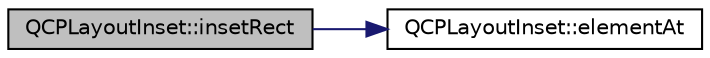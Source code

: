 digraph "QCPLayoutInset::insetRect"
{
 // LATEX_PDF_SIZE
  edge [fontname="Helvetica",fontsize="10",labelfontname="Helvetica",labelfontsize="10"];
  node [fontname="Helvetica",fontsize="10",shape=record];
  rankdir="LR";
  Node1 [label="QCPLayoutInset::insetRect",height=0.2,width=0.4,color="black", fillcolor="grey75", style="filled", fontcolor="black",tooltip=" "];
  Node1 -> Node2 [color="midnightblue",fontsize="10",style="solid",fontname="Helvetica"];
  Node2 [label="QCPLayoutInset::elementAt",height=0.2,width=0.4,color="black", fillcolor="white", style="filled",URL="$classQCPLayoutInset.html#a881ca205605bae9c034733b808f93a02",tooltip=" "];
}

